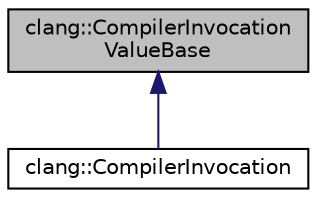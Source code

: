 digraph "clang::CompilerInvocationValueBase"
{
 // LATEX_PDF_SIZE
  bgcolor="transparent";
  edge [fontname="Helvetica",fontsize="10",labelfontname="Helvetica",labelfontsize="10"];
  node [fontname="Helvetica",fontsize="10",shape=record];
  Node1 [label="clang::CompilerInvocation\lValueBase",height=0.2,width=0.4,color="black", fillcolor="grey75", style="filled", fontcolor="black",tooltip="The base class of CompilerInvocation with value semantics."];
  Node1 -> Node2 [dir="back",color="midnightblue",fontsize="10",style="solid",fontname="Helvetica"];
  Node2 [label="clang::CompilerInvocation",height=0.2,width=0.4,color="black",URL="$classclang_1_1CompilerInvocation.html",tooltip="Helper class for holding the data necessary to invoke the compiler."];
}
